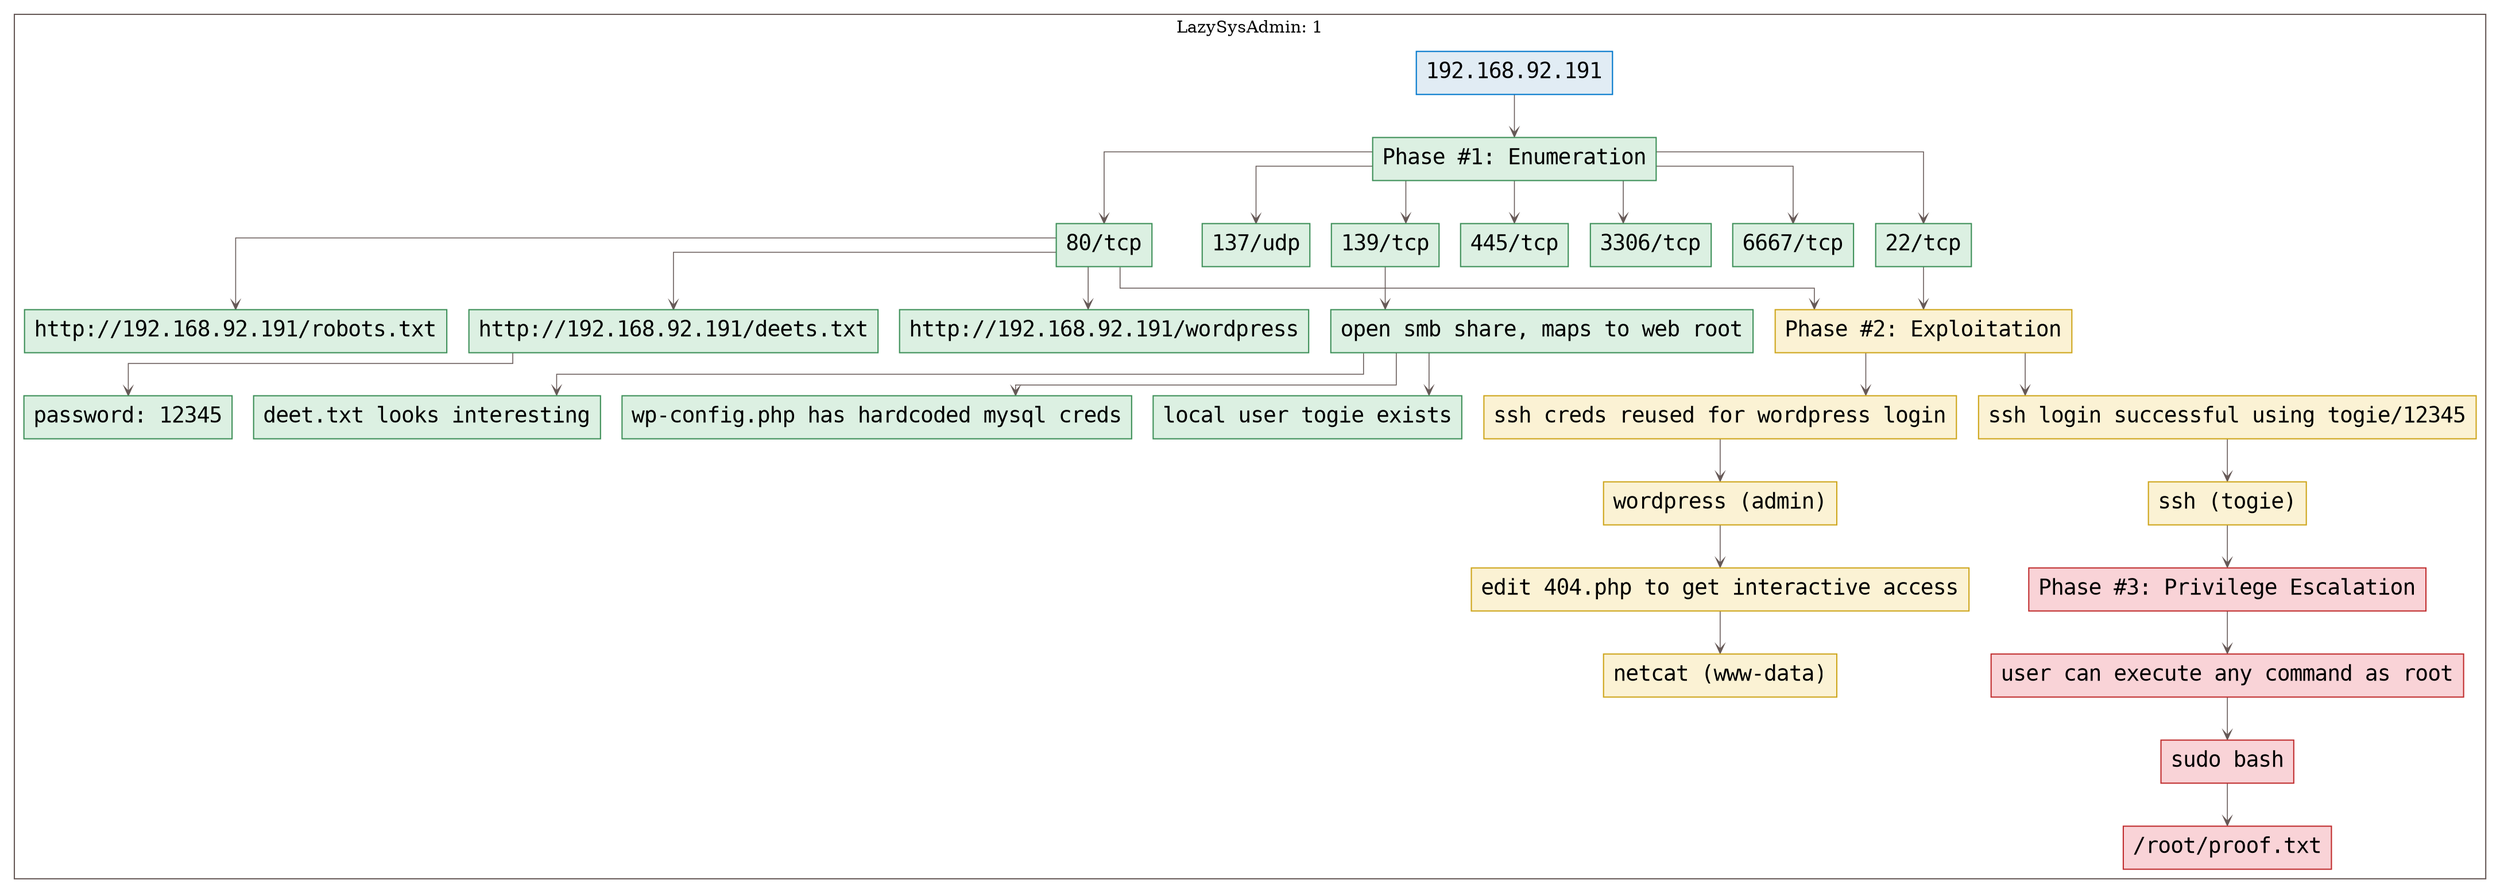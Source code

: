 digraph G {
  #rankdir=LR;
  nodesdictep=1.0; splines="ortho"; K=0.6; overlap=scale; fixedsize=true; resolution=72; bgcolor="#ffffff"; outputorder="edgesfirst";
  node [fontname="courier" fontsize=18 shape=box width=0.25 fillcolor="white" style="filled,solid"];
  edge [style=solid color="#665957" penwidth=0.75 arrowhead=vee arrowsize=0.75 ];

  0[label="192.168.92.191" color="#0077cc" fillcolor="#e1ecf4" tooltip="LazySysAdmin: 1"];
  10[label="80/tcp" color="#3d8f58" fillcolor="#dcf0e2" tooltip="Phase #1:Enumeration"];
  11[label="http://192.168.92.191/deets.txt" color="#3d8f58" fillcolor="#dcf0e2" tooltip="Phase #1:Enumeration"];
  12[label="password: 12345" color="#3d8f58" fillcolor="#dcf0e2" tooltip="Phase #1:Enumeration"];
  13[label="http://192.168.92.191/wordpress" color="#3d8f58" fillcolor="#dcf0e2" tooltip="Phase #1:Enumeration"];
  14[label="http://192.168.92.191/robots.txt" color="#3d8f58" fillcolor="#dcf0e2" tooltip="Phase #1:Enumeration"];
  15[label="ssh creds reused for wordpress login" color="#cea51b" fillcolor="#fbf2d4" tooltip="Phase #2:Exploitation"];
  16[label="wordpress (admin)" color="#cea51b" fillcolor="#fbf2d4" tooltip="Phase #2:Exploitation"];
  17[label="edit 404.php to get interactive access" color="#cea51b" fillcolor="#fbf2d4" tooltip="Phase #2:Exploitation"];
  18[label="netcat (www-data)" color="#cea51b" fillcolor="#fbf2d4" tooltip="Phase #2:Exploitation"];
  19[label="137/udp" color="#3d8f58" fillcolor="#dcf0e2" tooltip="Phase #1:Enumeration"];
  1[label="Phase #1: Enumeration" color="#3d8f58" fillcolor="#dcf0e2" tooltip="Phase #1:Enumeration"];
  20[label="139/tcp" color="#3d8f58" fillcolor="#dcf0e2" tooltip="Phase #1:Enumeration"];
  21[label="open smb share, maps to web root" color="#3d8f58" fillcolor="#dcf0e2" tooltip="Phase #1:Enumeration"];
  22[label="local user togie exists" color="#3d8f58" fillcolor="#dcf0e2" tooltip="Phase #1:Enumeration"];
  23[label="deet.txt looks interesting" color="#3d8f58" fillcolor="#dcf0e2" tooltip="Phase #1:Enumeration"];
  24[label="wp-config.php has hardcoded mysql creds" color="#3d8f58" fillcolor="#dcf0e2" tooltip="Phase #1:Enumeration"];
  25[label="445/tcp" color="#3d8f58" fillcolor="#dcf0e2" tooltip="Phase #1:Enumeration"];
  26[label="3306/tcp" color="#3d8f58" fillcolor="#dcf0e2" tooltip="Phase #1:Enumeration"];
  27[label="6667/tcp" color="#3d8f58" fillcolor="#dcf0e2" tooltip="Phase #1:Enumeration"];
  2[label="22/tcp" color="#3d8f58" fillcolor="#dcf0e2" tooltip="Phase #1:Enumeration"];
  3[label="Phase #2: Exploitation" color="#cea51b" fillcolor="#fbf2d4" tooltip="Phase #2:Exploitation"];
  4[label="ssh login successful using togie/12345" color="#cea51b" fillcolor="#fbf2d4" tooltip="Phase #2:Exploitation"];
  5[label="ssh (togie)" color="#cea51b" fillcolor="#fbf2d4" tooltip="Phase #2:Exploitation"];
  6[label="Phase #3: Privilege Escalation" color="#c02d2e" fillcolor="#f9d3d7" tooltip="Phase #3:Privilege Escalation"];
  7[label="user can execute any command as root" color="#c02d2e" fillcolor="#f9d3d7" tooltip="Phase #3:Privilege Escalation"];
  8[label="sudo bash" color="#c02d2e" fillcolor="#f9d3d7" tooltip="Phase #3:Privilege Escalation"];
  9[label="/root/proof.txt" color="#c02d2e" fillcolor="#f9d3d7" tooltip="Phase #3:Privilege Escalation"];

  subgraph cluster_0 {
    node [style="filled,solid"];
    label = "LazySysAdmin: 1";
    color = "#665957";
    0 -> 1 [color="#665957"];
    1 -> 10 [color="#665957"];
    1 -> 19 [color="#665957"];
    1 -> 2 [color="#665957"];
    1 -> 20 [color="#665957"];
    1 -> 25 [color="#665957"];
    1 -> 26 [color="#665957"];
    1 -> 27 [color="#665957"];
    10 -> 11 [color="#665957"];
    10 -> 13 [color="#665957"];
    10 -> 14 [color="#665957"];
    10 -> 3 [color="#665957"];
    11 -> 12 [color="#665957"];
    15 -> 16 [color="#665957"];
    16 -> 17 [color="#665957"];
    17 -> 18 [color="#665957"];
    2 -> 3 [color="#665957"];
    20 -> 21 [color="#665957"];
    21 -> 22 [color="#665957"];
    21 -> 23 [color="#665957"];
    21 -> 24 [color="#665957"];
    3 -> 15 [color="#665957"];
    3 -> 4 [color="#665957"];
    4 -> 5 [color="#665957"];
    5 -> 6 [color="#665957"];
    6 -> 7 [color="#665957"];
    7 -> 8 [color="#665957"];
    8 -> 9 [color="#665957"];
  }
}
